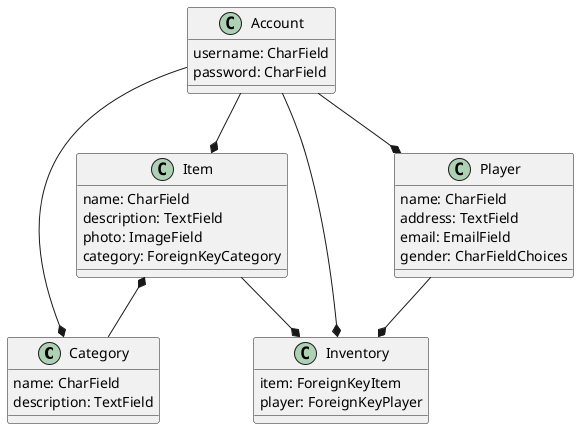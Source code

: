 @startuml

class Category{
    name: CharField
    description: TextField
}

class Item{
    name: CharField
    description: TextField  
    photo: ImageField 
    category: ForeignKeyCategory
}

class Inventory{ 
    item: ForeignKeyItem 
    player: ForeignKeyPlayer
}

class Player{
    name: CharField
    address: TextField    
    email: EmailField  
    gender: CharFieldChoices  
}

class Account{
username: CharField
password: CharField
}

Item *-- Category
Player --* Inventory
Item --* Inventory
Account --* Category
Account --* Inventory
Account --* Player
Account --* Item

'tipos de dados para formularios webs
'CharField
'TextField
'DateTimeField
'BooleanField
'ImageField
'FileField
'DateField
'ForeignKey
'EmailField
'CharField CHOICES
@enduml